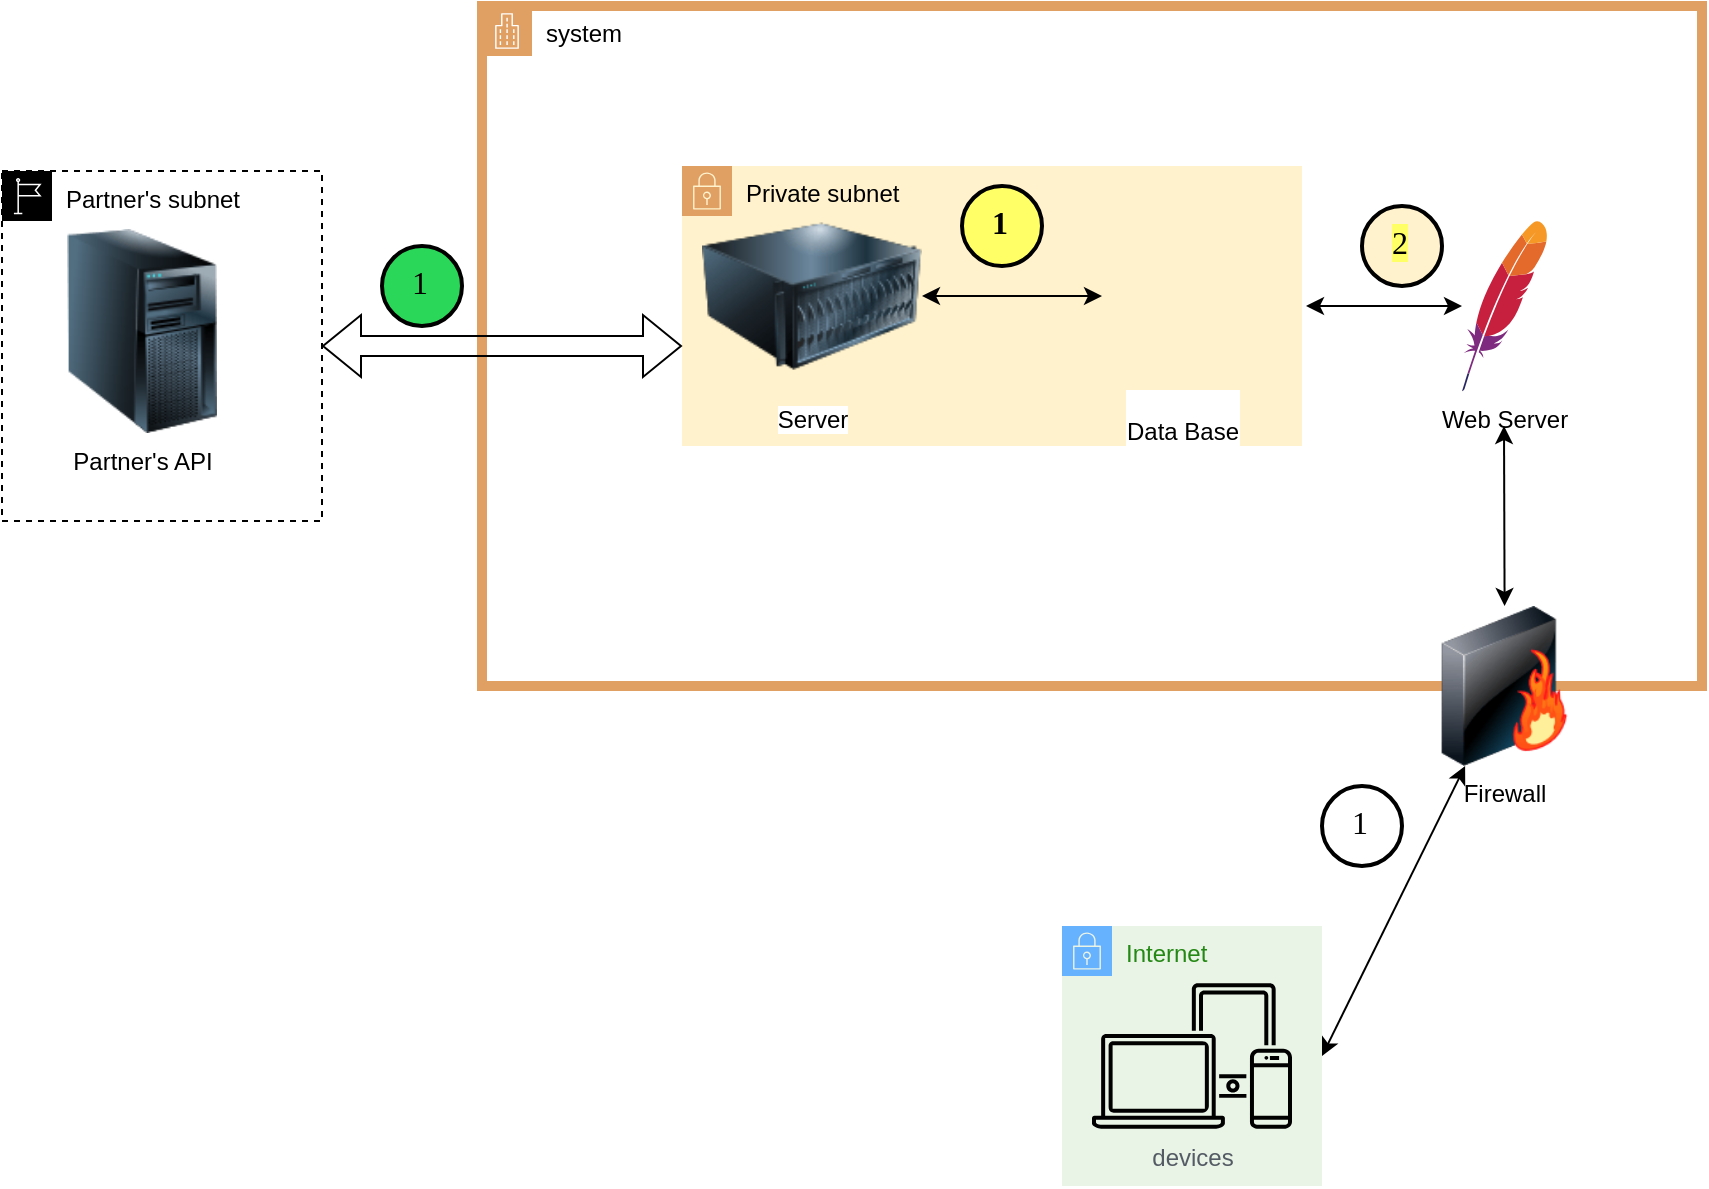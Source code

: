 <mxfile version="15.9.6" type="github">
  <diagram id="Ht1M8jgEwFfnCIfOTk4-" name="Page-1">
    <mxGraphModel dx="2062" dy="2751" grid="1" gridSize="10" guides="1" tooltips="1" connect="1" arrows="1" fold="1" page="1" pageScale="1" pageWidth="1169" pageHeight="827" math="0" shadow="0">
      <root>
        <mxCell id="0" />
        <mxCell id="1" parent="0" />
        <mxCell id="bbJUXdScnfACV2wAAi5e-44" value="Partner&#39;s subnet" style="points=[[0,0],[0.25,0],[0.5,0],[0.75,0],[1,0],[1,0.25],[1,0.5],[1,0.75],[1,1],[0.75,1],[0.5,1],[0.25,1],[0,1],[0,0.75],[0,0.5],[0,0.25]];outlineConnect=0;html=1;whiteSpace=wrap;fontSize=12;fontStyle=0;container=1;pointerEvents=0;collapsible=0;recursiveResize=0;shape=mxgraph.aws4.group;grIcon=mxgraph.aws4.group_region;verticalAlign=top;align=left;spacingLeft=30;dashed=1;" vertex="1" parent="1">
          <mxGeometry x="10" y="-1537.5" width="160" height="175" as="geometry" />
        </mxCell>
        <mxCell id="bbJUXdScnfACV2wAAi5e-56" value="Partner&#39;s API&lt;br&gt;" style="image;html=1;image=img/lib/clip_art/computers/Server_Tower_128x128.png;fillColor=#000000;gradientColor=none;" vertex="1" parent="bbJUXdScnfACV2wAAi5e-44">
          <mxGeometry y="29" width="140" height="102" as="geometry" />
        </mxCell>
        <mxCell id="bbJUXdScnfACV2wAAi5e-46" value="system&lt;br&gt;" style="points=[[0,0],[0.25,0],[0.5,0],[0.75,0],[1,0],[1,0.25],[1,0.5],[1,0.75],[1,1],[0.75,1],[0.5,1],[0.25,1],[0,1],[0,0.75],[0,0.5],[0,0.25]];outlineConnect=0;html=1;whiteSpace=wrap;fontSize=12;fontStyle=0;container=1;pointerEvents=0;collapsible=0;recursiveResize=0;shape=mxgraph.aws4.group;grIcon=mxgraph.aws4.group_corporate_data_center;verticalAlign=top;align=left;spacingLeft=30;strokeWidth=5;strokeColor=#E09F63;" vertex="1" parent="1">
          <mxGeometry x="250" y="-1620" width="610" height="340" as="geometry" />
        </mxCell>
        <mxCell id="bbJUXdScnfACV2wAAi5e-9" value="Web Server" style="dashed=0;outlineConnect=0;html=1;align=center;labelPosition=center;verticalLabelPosition=bottom;verticalAlign=top;shape=mxgraph.weblogos.apache;fillColor=#000000;gradientColor=none;" vertex="1" parent="bbJUXdScnfACV2wAAi5e-46">
          <mxGeometry x="490" y="107.4" width="42.6" height="85.2" as="geometry" />
        </mxCell>
        <mxCell id="bbJUXdScnfACV2wAAi5e-14" value="" style="endArrow=classic;startArrow=classic;html=1;rounded=0;entryX=1;entryY=0.5;entryDx=0;entryDy=0;" edge="1" parent="bbJUXdScnfACV2wAAi5e-46" source="bbJUXdScnfACV2wAAi5e-9" target="bbJUXdScnfACV2wAAi5e-59">
          <mxGeometry width="50" height="50" relative="1" as="geometry">
            <mxPoint x="400" y="120" as="sourcePoint" />
            <mxPoint x="450" y="148" as="targetPoint" />
          </mxGeometry>
        </mxCell>
        <mxCell id="bbJUXdScnfACV2wAAi5e-35" value="Firewall&lt;br&gt;" style="image;html=1;image=img/lib/clip_art/networking/Firewall-page1_128x128.png;fillColor=#000000;gradientColor=none;" vertex="1" parent="bbJUXdScnfACV2wAAi5e-46">
          <mxGeometry x="471.3" y="300" width="80" height="80" as="geometry" />
        </mxCell>
        <mxCell id="bbJUXdScnfACV2wAAi5e-53" value="" style="endArrow=classic;startArrow=classic;html=1;rounded=0;exitX=0.5;exitY=0;exitDx=0;exitDy=0;" edge="1" parent="bbJUXdScnfACV2wAAi5e-46" source="bbJUXdScnfACV2wAAi5e-35">
          <mxGeometry width="50" height="50" relative="1" as="geometry">
            <mxPoint x="550" y="250" as="sourcePoint" />
            <mxPoint x="511" y="210" as="targetPoint" />
          </mxGeometry>
        </mxCell>
        <mxCell id="bbJUXdScnfACV2wAAi5e-59" value="Private subnet" style="points=[[0,0],[0.25,0],[0.5,0],[0.75,0],[1,0],[1,0.25],[1,0.5],[1,0.75],[1,1],[0.75,1],[0.5,1],[0.25,1],[0,1],[0,0.75],[0,0.5],[0,0.25]];outlineConnect=0;html=1;whiteSpace=wrap;fontSize=12;fontStyle=0;container=1;pointerEvents=0;collapsible=0;recursiveResize=0;shape=mxgraph.aws4.group;grIcon=mxgraph.aws4.group_security_group;grStroke=0;verticalAlign=top;align=left;spacingLeft=30;strokeWidth=6;perimeterSpacing=2;strokeColor=#E09F63;sketch=0;shadow=0;fillColor=#FFF2CC;" vertex="1" parent="bbJUXdScnfACV2wAAi5e-46">
          <mxGeometry x="100" y="80" width="310" height="140" as="geometry" />
        </mxCell>
        <mxCell id="bbJUXdScnfACV2wAAi5e-26" value="Server" style="image;html=1;image=img/lib/clip_art/computers/Server_128x128.png;fillColor=#000000;gradientColor=none;" vertex="1" parent="bbJUXdScnfACV2wAAi5e-59">
          <mxGeometry x="10" y="17.3" width="110" height="95.4" as="geometry" />
        </mxCell>
        <mxCell id="bbJUXdScnfACV2wAAi5e-41" value="&lt;br&gt;Data Base" style="shape=image;html=1;verticalAlign=top;verticalLabelPosition=bottom;labelBackgroundColor=#ffffff;imageAspect=0;aspect=fixed;image=https://cdn2.iconfinder.com/data/icons/font-awesome/1792/database-128.png;fillColor=#000000;gradientColor=none;" vertex="1" parent="bbJUXdScnfACV2wAAi5e-59">
          <mxGeometry x="210" y="25" width="80" height="80" as="geometry" />
        </mxCell>
        <mxCell id="bbJUXdScnfACV2wAAi5e-30" value="" style="endArrow=classic;startArrow=classic;html=1;rounded=0;" edge="1" parent="bbJUXdScnfACV2wAAi5e-59" source="bbJUXdScnfACV2wAAi5e-26" target="bbJUXdScnfACV2wAAi5e-41">
          <mxGeometry width="50" height="50" relative="1" as="geometry">
            <mxPoint x="300" y="-95.59" as="sourcePoint" />
            <mxPoint x="400" y="-95.899" as="targetPoint" />
          </mxGeometry>
        </mxCell>
        <mxCell id="bbJUXdScnfACV2wAAi5e-63" value="&lt;b&gt;&lt;font style=&quot;font-size: 16px ; background-color: rgb(255 , 255 , 102)&quot;&gt;1&lt;/font&gt;&lt;/b&gt;" style="ellipse;whiteSpace=wrap;html=1;aspect=fixed;strokeWidth=2;fontFamily=Tahoma;spacingBottom=4;spacingRight=2;strokeColor=#000000;fillColor=#FFFF66;gradientColor=none;" vertex="1" parent="bbJUXdScnfACV2wAAi5e-59">
          <mxGeometry x="140" y="10" width="40" height="40" as="geometry" />
        </mxCell>
        <mxCell id="bbJUXdScnfACV2wAAi5e-57" value="" style="shape=flexArrow;endArrow=classic;startArrow=classic;html=1;rounded=0;exitX=1;exitY=0.5;exitDx=0;exitDy=0;" edge="1" parent="bbJUXdScnfACV2wAAi5e-46" source="bbJUXdScnfACV2wAAi5e-44">
          <mxGeometry width="100" height="100" relative="1" as="geometry">
            <mxPoint y="270" as="sourcePoint" />
            <mxPoint x="100" y="170" as="targetPoint" />
          </mxGeometry>
        </mxCell>
        <mxCell id="bbJUXdScnfACV2wAAi5e-66" value="2" style="ellipse;whiteSpace=wrap;html=1;aspect=fixed;strokeWidth=2;fontFamily=Tahoma;spacingBottom=4;spacingRight=2;strokeColor=#000000;shadow=0;labelBackgroundColor=#FFFF66;sketch=0;fontSize=16;fillColor=#FFF2CC;gradientColor=none;" vertex="1" parent="bbJUXdScnfACV2wAAi5e-46">
          <mxGeometry x="440" y="100" width="40" height="40" as="geometry" />
        </mxCell>
        <mxCell id="bbJUXdScnfACV2wAAi5e-52" value="" style="endArrow=classic;startArrow=classic;html=1;rounded=0;exitX=1;exitY=0.5;exitDx=0;exitDy=0;" edge="1" parent="1" source="bbJUXdScnfACV2wAAi5e-60" target="bbJUXdScnfACV2wAAi5e-35">
          <mxGeometry width="50" height="50" relative="1" as="geometry">
            <mxPoint x="720" y="-1170" as="sourcePoint" />
            <mxPoint x="761" y="-1220" as="targetPoint" />
          </mxGeometry>
        </mxCell>
        <mxCell id="bbJUXdScnfACV2wAAi5e-60" value="Internet" style="points=[[0,0],[0.25,0],[0.5,0],[0.75,0],[1,0],[1,0.25],[1,0.5],[1,0.75],[1,1],[0.75,1],[0.5,1],[0.25,1],[0,1],[0,0.75],[0,0.5],[0,0.25]];outlineConnect=0;gradientColor=none;html=1;whiteSpace=wrap;fontSize=12;fontStyle=0;container=1;pointerEvents=0;collapsible=0;recursiveResize=0;shape=mxgraph.aws4.group;grIcon=mxgraph.aws4.group_security_group;grStroke=0;strokeColor=#66B2FF;fillColor=#E9F3E6;verticalAlign=top;align=left;spacingLeft=30;fontColor=#248814;dashed=0;" vertex="1" parent="1">
          <mxGeometry x="540" y="-1160" width="130" height="130" as="geometry" />
        </mxCell>
        <mxCell id="bbJUXdScnfACV2wAAi5e-7" value="devices" style="sketch=0;outlineConnect=0;gradientColor=none;fontColor=#545B64;strokeColor=none;fillColor=#000000;dashed=0;verticalLabelPosition=bottom;verticalAlign=top;align=center;html=1;fontSize=12;fontStyle=0;aspect=fixed;shape=mxgraph.aws4.illustration_devices;pointerEvents=1" vertex="1" parent="bbJUXdScnfACV2wAAi5e-60">
          <mxGeometry x="15" y="28.5" width="100" height="73" as="geometry" />
        </mxCell>
        <mxCell id="bbJUXdScnfACV2wAAi5e-67" value="1" style="ellipse;whiteSpace=wrap;html=1;aspect=fixed;strokeWidth=2;fontFamily=Tahoma;spacingBottom=4;spacingRight=2;shadow=0;labelBackgroundColor=#FFFFFF;sketch=0;fontSize=16;" vertex="1" parent="1">
          <mxGeometry x="670" y="-1230" width="40" height="40" as="geometry" />
        </mxCell>
        <mxCell id="bbJUXdScnfACV2wAAi5e-71" value="1" style="ellipse;whiteSpace=wrap;html=1;aspect=fixed;strokeWidth=2;fontFamily=Tahoma;spacingBottom=4;spacingRight=2;shadow=0;labelBackgroundColor=#2BD759;sketch=0;fontSize=16;fontColor=#000000;strokeColor=#000000;fillColor=#2BD759;" vertex="1" parent="1">
          <mxGeometry x="200" y="-1500" width="40" height="40" as="geometry" />
        </mxCell>
      </root>
    </mxGraphModel>
  </diagram>
</mxfile>
